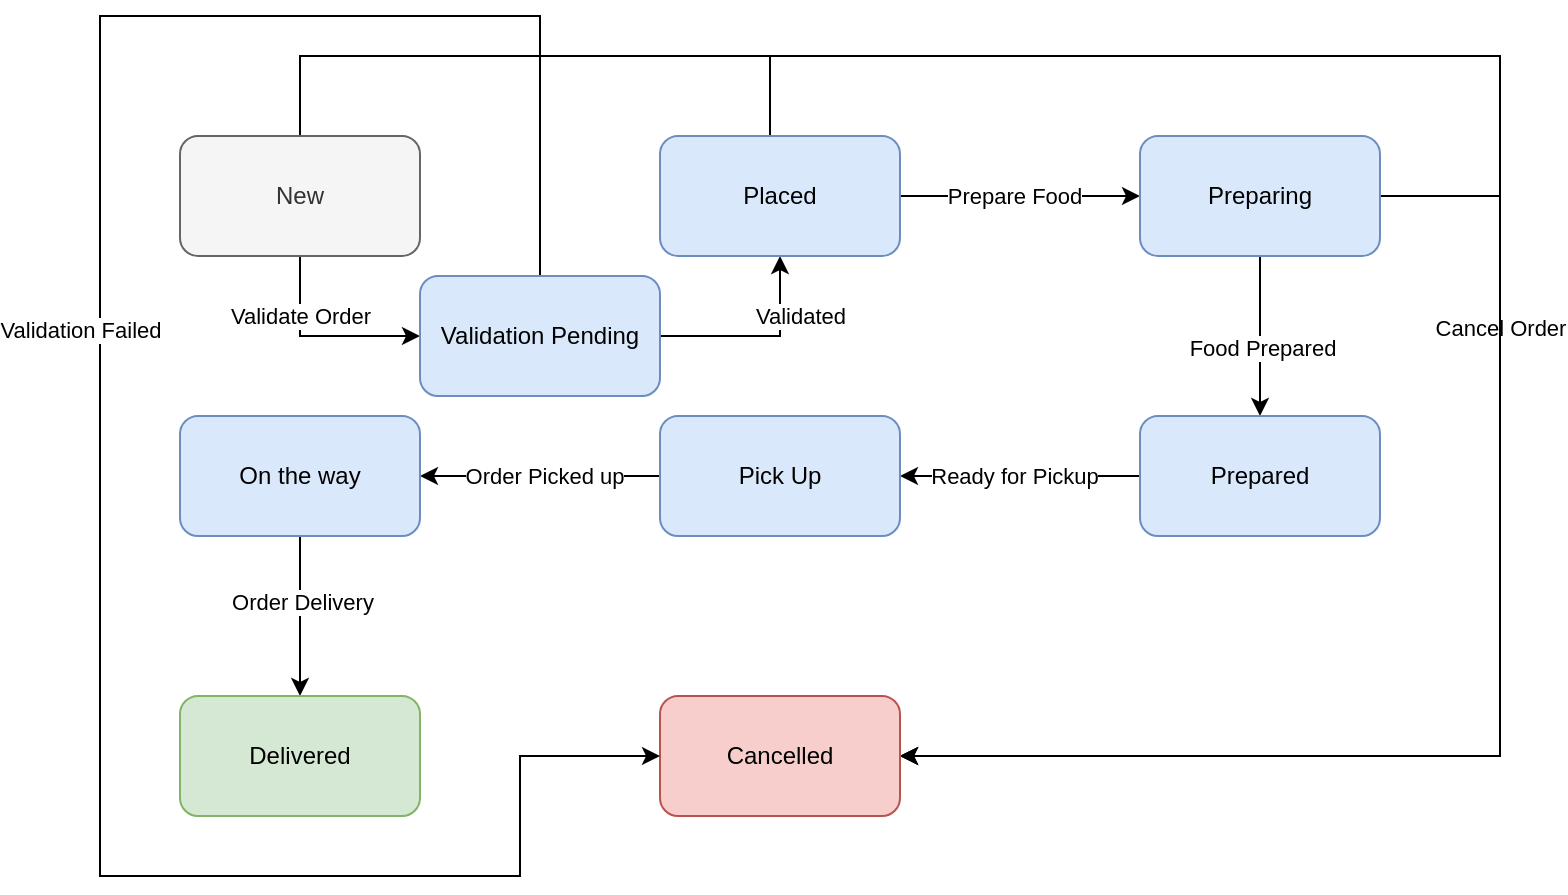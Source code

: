 <mxfile version="15.1.4" type="device"><diagram id="qQZ0AWzhy5BYMKfQ3gv8" name="Page-1"><mxGraphModel dx="1632" dy="436" grid="1" gridSize="10" guides="1" tooltips="1" connect="1" arrows="1" fold="1" page="1" pageScale="1" pageWidth="850" pageHeight="1100" math="0" shadow="0"><root><mxCell id="0"/><mxCell id="1" parent="0"/><mxCell id="9Q9ZvqGKCkMdrkdS3310-9" style="edgeStyle=orthogonalEdgeStyle;rounded=0;orthogonalLoop=1;jettySize=auto;html=1;exitX=1;exitY=0.5;exitDx=0;exitDy=0;entryX=0.5;entryY=1;entryDx=0;entryDy=0;" parent="1" source="9Q9ZvqGKCkMdrkdS3310-28" target="9Q9ZvqGKCkMdrkdS3310-2" edge="1"><mxGeometry relative="1" as="geometry"><mxPoint x="365" y="150" as="targetPoint"/></mxGeometry></mxCell><mxCell id="9Q9ZvqGKCkMdrkdS3310-10" value="Validated" style="edgeLabel;html=1;align=center;verticalAlign=middle;resizable=0;points=[];" parent="9Q9ZvqGKCkMdrkdS3310-9" vertex="1" connectable="0"><mxGeometry x="-0.258" y="-3" relative="1" as="geometry"><mxPoint x="33" y="-13" as="offset"/></mxGeometry></mxCell><mxCell id="9Q9ZvqGKCkMdrkdS3310-27" style="edgeStyle=orthogonalEdgeStyle;rounded=0;orthogonalLoop=1;jettySize=auto;html=1;exitX=0.5;exitY=0;exitDx=0;exitDy=0;entryX=1;entryY=0.5;entryDx=0;entryDy=0;" parent="1" source="9Q9ZvqGKCkMdrkdS3310-1" target="9Q9ZvqGKCkMdrkdS3310-5" edge="1"><mxGeometry relative="1" as="geometry"><Array as="points"><mxPoint x="130" y="40"/><mxPoint x="730" y="40"/><mxPoint x="730" y="390"/></Array></mxGeometry></mxCell><mxCell id="9Q9ZvqGKCkMdrkdS3310-29" style="edgeStyle=orthogonalEdgeStyle;rounded=0;orthogonalLoop=1;jettySize=auto;html=1;exitX=0.5;exitY=1;exitDx=0;exitDy=0;entryX=0;entryY=0.5;entryDx=0;entryDy=0;" parent="1" source="9Q9ZvqGKCkMdrkdS3310-1" target="9Q9ZvqGKCkMdrkdS3310-28" edge="1"><mxGeometry relative="1" as="geometry"/></mxCell><mxCell id="9Q9ZvqGKCkMdrkdS3310-30" value="Validate Order" style="edgeLabel;html=1;align=center;verticalAlign=middle;resizable=0;points=[];" parent="9Q9ZvqGKCkMdrkdS3310-29" vertex="1" connectable="0"><mxGeometry x="-0.267" y="1" relative="1" as="geometry"><mxPoint x="-1" y="-7" as="offset"/></mxGeometry></mxCell><mxCell id="9Q9ZvqGKCkMdrkdS3310-1" value="New" style="rounded=1;whiteSpace=wrap;html=1;fillColor=#f5f5f5;strokeColor=#666666;fontColor=#333333;" parent="1" vertex="1"><mxGeometry x="70" y="80" width="120" height="60" as="geometry"/></mxCell><mxCell id="9Q9ZvqGKCkMdrkdS3310-11" style="edgeStyle=orthogonalEdgeStyle;rounded=0;orthogonalLoop=1;jettySize=auto;html=1;exitX=1;exitY=0.5;exitDx=0;exitDy=0;entryX=0;entryY=0.5;entryDx=0;entryDy=0;" parent="1" source="9Q9ZvqGKCkMdrkdS3310-2" target="9Q9ZvqGKCkMdrkdS3310-3" edge="1"><mxGeometry relative="1" as="geometry"/></mxCell><mxCell id="9Q9ZvqGKCkMdrkdS3310-12" value="Prepare Food" style="edgeLabel;html=1;align=center;verticalAlign=middle;resizable=0;points=[];" parent="9Q9ZvqGKCkMdrkdS3310-11" vertex="1" connectable="0"><mxGeometry x="-0.241" y="1" relative="1" as="geometry"><mxPoint x="11" y="1" as="offset"/></mxGeometry></mxCell><mxCell id="9Q9ZvqGKCkMdrkdS3310-21" style="edgeStyle=orthogonalEdgeStyle;rounded=0;orthogonalLoop=1;jettySize=auto;html=1;exitX=0.5;exitY=0;exitDx=0;exitDy=0;entryX=1;entryY=0.5;entryDx=0;entryDy=0;" parent="1" source="9Q9ZvqGKCkMdrkdS3310-2" target="9Q9ZvqGKCkMdrkdS3310-5" edge="1"><mxGeometry relative="1" as="geometry"><mxPoint x="700" y="150" as="targetPoint"/><Array as="points"><mxPoint x="365" y="40"/><mxPoint x="730" y="40"/><mxPoint x="730" y="390"/></Array></mxGeometry></mxCell><mxCell id="9Q9ZvqGKCkMdrkdS3310-22" value="Cancel Order" style="edgeLabel;html=1;align=center;verticalAlign=middle;resizable=0;points=[];" parent="9Q9ZvqGKCkMdrkdS3310-21" vertex="1" connectable="0"><mxGeometry x="0.029" relative="1" as="geometry"><mxPoint as="offset"/></mxGeometry></mxCell><mxCell id="9Q9ZvqGKCkMdrkdS3310-2" value="Placed" style="rounded=1;whiteSpace=wrap;html=1;fillColor=#dae8fc;strokeColor=#6c8ebf;" parent="1" vertex="1"><mxGeometry x="310" y="80" width="120" height="60" as="geometry"/></mxCell><mxCell id="9Q9ZvqGKCkMdrkdS3310-13" style="edgeStyle=orthogonalEdgeStyle;rounded=0;orthogonalLoop=1;jettySize=auto;html=1;exitX=0.5;exitY=1;exitDx=0;exitDy=0;entryX=0.5;entryY=0;entryDx=0;entryDy=0;" parent="1" source="9Q9ZvqGKCkMdrkdS3310-3" target="9Q9ZvqGKCkMdrkdS3310-4" edge="1"><mxGeometry relative="1" as="geometry"/></mxCell><mxCell id="9Q9ZvqGKCkMdrkdS3310-14" value="Food Prepared" style="edgeLabel;html=1;align=center;verticalAlign=middle;resizable=0;points=[];" parent="9Q9ZvqGKCkMdrkdS3310-13" vertex="1" connectable="0"><mxGeometry x="0.151" y="1" relative="1" as="geometry"><mxPoint as="offset"/></mxGeometry></mxCell><mxCell id="9Q9ZvqGKCkMdrkdS3310-25" style="edgeStyle=orthogonalEdgeStyle;rounded=0;orthogonalLoop=1;jettySize=auto;html=1;exitX=1;exitY=0.5;exitDx=0;exitDy=0;entryX=1;entryY=0.5;entryDx=0;entryDy=0;" parent="1" source="9Q9ZvqGKCkMdrkdS3310-3" target="9Q9ZvqGKCkMdrkdS3310-5" edge="1"><mxGeometry relative="1" as="geometry"><Array as="points"><mxPoint x="730" y="110"/><mxPoint x="730" y="390"/></Array></mxGeometry></mxCell><mxCell id="9Q9ZvqGKCkMdrkdS3310-3" value="Preparing" style="rounded=1;whiteSpace=wrap;html=1;fillColor=#dae8fc;strokeColor=#6c8ebf;" parent="1" vertex="1"><mxGeometry x="550" y="80" width="120" height="60" as="geometry"/></mxCell><mxCell id="9Q9ZvqGKCkMdrkdS3310-23" style="edgeStyle=orthogonalEdgeStyle;rounded=0;orthogonalLoop=1;jettySize=auto;html=1;exitX=0;exitY=0.5;exitDx=0;exitDy=0;entryX=1;entryY=0.5;entryDx=0;entryDy=0;" parent="1" source="9Q9ZvqGKCkMdrkdS3310-4" target="9Q9ZvqGKCkMdrkdS3310-6" edge="1"><mxGeometry relative="1" as="geometry"/></mxCell><mxCell id="9Q9ZvqGKCkMdrkdS3310-24" value="Ready for Pickup" style="edgeLabel;html=1;align=center;verticalAlign=middle;resizable=0;points=[];" parent="9Q9ZvqGKCkMdrkdS3310-23" vertex="1" connectable="0"><mxGeometry x="0.252" y="-1" relative="1" as="geometry"><mxPoint x="12" y="1" as="offset"/></mxGeometry></mxCell><mxCell id="9Q9ZvqGKCkMdrkdS3310-4" value="Prepared" style="rounded=1;whiteSpace=wrap;html=1;fillColor=#dae8fc;strokeColor=#6c8ebf;" parent="1" vertex="1"><mxGeometry x="550" y="220" width="120" height="60" as="geometry"/></mxCell><mxCell id="9Q9ZvqGKCkMdrkdS3310-5" value="Cancelled" style="rounded=1;whiteSpace=wrap;html=1;fillColor=#f8cecc;strokeColor=#b85450;" parent="1" vertex="1"><mxGeometry x="310" y="360" width="120" height="60" as="geometry"/></mxCell><mxCell id="9Q9ZvqGKCkMdrkdS3310-15" style="edgeStyle=orthogonalEdgeStyle;rounded=0;orthogonalLoop=1;jettySize=auto;html=1;exitX=0;exitY=0.5;exitDx=0;exitDy=0;entryX=1;entryY=0.5;entryDx=0;entryDy=0;" parent="1" source="9Q9ZvqGKCkMdrkdS3310-6" target="9Q9ZvqGKCkMdrkdS3310-7" edge="1"><mxGeometry relative="1" as="geometry"/></mxCell><mxCell id="9Q9ZvqGKCkMdrkdS3310-16" value="Order Picked up" style="edgeLabel;html=1;align=center;verticalAlign=middle;resizable=0;points=[];" parent="9Q9ZvqGKCkMdrkdS3310-15" vertex="1" connectable="0"><mxGeometry x="0.293" y="4" relative="1" as="geometry"><mxPoint x="19" y="-4" as="offset"/></mxGeometry></mxCell><mxCell id="9Q9ZvqGKCkMdrkdS3310-6" value="Pick Up" style="rounded=1;whiteSpace=wrap;html=1;fillColor=#dae8fc;strokeColor=#6c8ebf;" parent="1" vertex="1"><mxGeometry x="310" y="220" width="120" height="60" as="geometry"/></mxCell><mxCell id="9Q9ZvqGKCkMdrkdS3310-18" style="edgeStyle=orthogonalEdgeStyle;rounded=0;orthogonalLoop=1;jettySize=auto;html=1;exitX=0.5;exitY=1;exitDx=0;exitDy=0;entryX=0.5;entryY=0;entryDx=0;entryDy=0;" parent="1" source="9Q9ZvqGKCkMdrkdS3310-7" target="9Q9ZvqGKCkMdrkdS3310-8" edge="1"><mxGeometry relative="1" as="geometry"><Array as="points"><mxPoint x="130" y="320"/><mxPoint x="130" y="320"/></Array></mxGeometry></mxCell><mxCell id="9Q9ZvqGKCkMdrkdS3310-19" value="Order Delivery" style="edgeLabel;html=1;align=center;verticalAlign=middle;resizable=0;points=[];" parent="9Q9ZvqGKCkMdrkdS3310-18" vertex="1" connectable="0"><mxGeometry x="-0.189" y="1" relative="1" as="geometry"><mxPoint as="offset"/></mxGeometry></mxCell><mxCell id="9Q9ZvqGKCkMdrkdS3310-7" value="On the way" style="rounded=1;whiteSpace=wrap;html=1;fillColor=#dae8fc;strokeColor=#6c8ebf;" parent="1" vertex="1"><mxGeometry x="70" y="220" width="120" height="60" as="geometry"/></mxCell><mxCell id="9Q9ZvqGKCkMdrkdS3310-8" value="Delivered" style="rounded=1;whiteSpace=wrap;html=1;fillColor=#d5e8d4;strokeColor=#82b366;" parent="1" vertex="1"><mxGeometry x="70" y="360" width="120" height="60" as="geometry"/></mxCell><mxCell id="9Q9ZvqGKCkMdrkdS3310-31" style="edgeStyle=orthogonalEdgeStyle;rounded=0;orthogonalLoop=1;jettySize=auto;html=1;exitX=0.5;exitY=0;exitDx=0;exitDy=0;entryX=0;entryY=0.5;entryDx=0;entryDy=0;" parent="1" source="9Q9ZvqGKCkMdrkdS3310-28" target="9Q9ZvqGKCkMdrkdS3310-5" edge="1"><mxGeometry relative="1" as="geometry"><Array as="points"><mxPoint x="250" y="20"/><mxPoint x="30" y="20"/><mxPoint x="30" y="450"/><mxPoint x="240" y="450"/><mxPoint x="240" y="390"/></Array></mxGeometry></mxCell><mxCell id="9Q9ZvqGKCkMdrkdS3310-32" value="Validation Failed" style="edgeLabel;html=1;align=center;verticalAlign=middle;resizable=0;points=[];" parent="9Q9ZvqGKCkMdrkdS3310-31" vertex="1" connectable="0"><mxGeometry x="0.124" y="-2" relative="1" as="geometry"><mxPoint x="-8" y="-123" as="offset"/></mxGeometry></mxCell><mxCell id="9Q9ZvqGKCkMdrkdS3310-28" value="Validation Pending" style="rounded=1;whiteSpace=wrap;html=1;fillColor=#dae8fc;strokeColor=#6c8ebf;" parent="1" vertex="1"><mxGeometry x="190" y="150" width="120" height="60" as="geometry"/></mxCell></root></mxGraphModel></diagram></mxfile>
